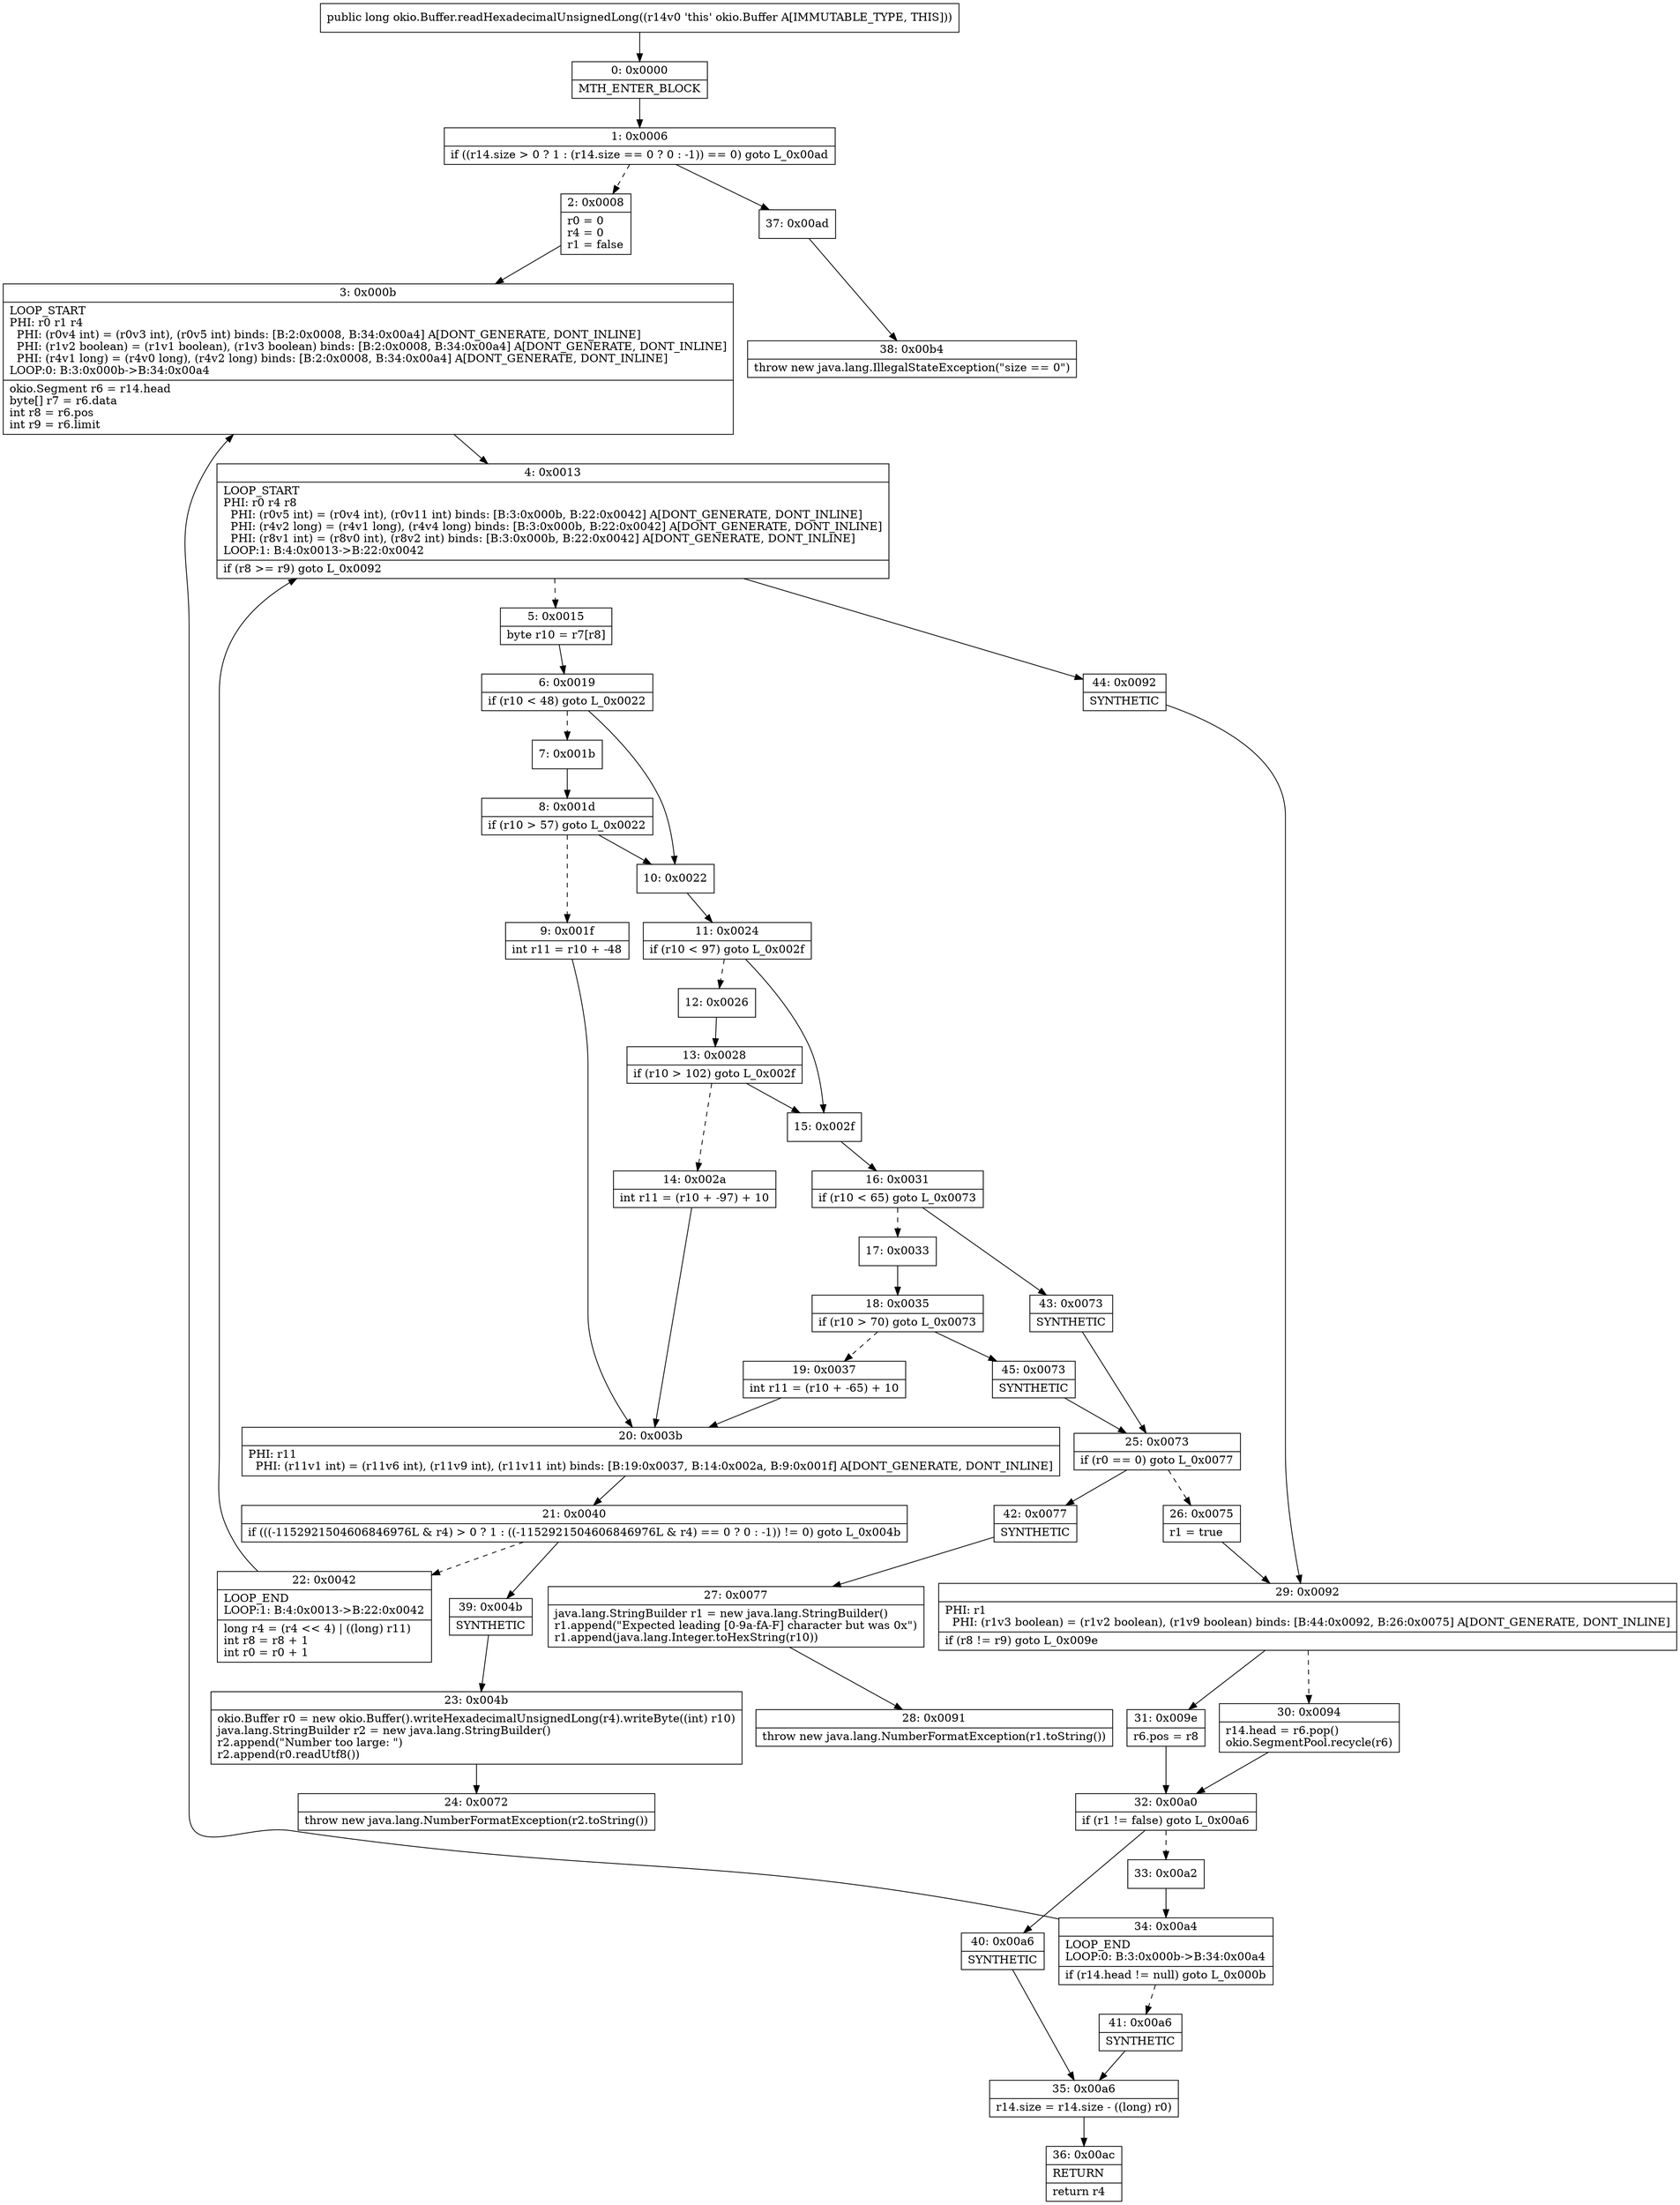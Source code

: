 digraph "CFG forokio.Buffer.readHexadecimalUnsignedLong()J" {
Node_0 [shape=record,label="{0\:\ 0x0000|MTH_ENTER_BLOCK\l}"];
Node_1 [shape=record,label="{1\:\ 0x0006|if ((r14.size \> 0 ? 1 : (r14.size == 0 ? 0 : \-1)) == 0) goto L_0x00ad\l}"];
Node_2 [shape=record,label="{2\:\ 0x0008|r0 = 0\lr4 = 0\lr1 = false\l}"];
Node_3 [shape=record,label="{3\:\ 0x000b|LOOP_START\lPHI: r0 r1 r4 \l  PHI: (r0v4 int) = (r0v3 int), (r0v5 int) binds: [B:2:0x0008, B:34:0x00a4] A[DONT_GENERATE, DONT_INLINE]\l  PHI: (r1v2 boolean) = (r1v1 boolean), (r1v3 boolean) binds: [B:2:0x0008, B:34:0x00a4] A[DONT_GENERATE, DONT_INLINE]\l  PHI: (r4v1 long) = (r4v0 long), (r4v2 long) binds: [B:2:0x0008, B:34:0x00a4] A[DONT_GENERATE, DONT_INLINE]\lLOOP:0: B:3:0x000b\-\>B:34:0x00a4\l|okio.Segment r6 = r14.head\lbyte[] r7 = r6.data\lint r8 = r6.pos\lint r9 = r6.limit\l}"];
Node_4 [shape=record,label="{4\:\ 0x0013|LOOP_START\lPHI: r0 r4 r8 \l  PHI: (r0v5 int) = (r0v4 int), (r0v11 int) binds: [B:3:0x000b, B:22:0x0042] A[DONT_GENERATE, DONT_INLINE]\l  PHI: (r4v2 long) = (r4v1 long), (r4v4 long) binds: [B:3:0x000b, B:22:0x0042] A[DONT_GENERATE, DONT_INLINE]\l  PHI: (r8v1 int) = (r8v0 int), (r8v2 int) binds: [B:3:0x000b, B:22:0x0042] A[DONT_GENERATE, DONT_INLINE]\lLOOP:1: B:4:0x0013\-\>B:22:0x0042\l|if (r8 \>= r9) goto L_0x0092\l}"];
Node_5 [shape=record,label="{5\:\ 0x0015|byte r10 = r7[r8]\l}"];
Node_6 [shape=record,label="{6\:\ 0x0019|if (r10 \< 48) goto L_0x0022\l}"];
Node_7 [shape=record,label="{7\:\ 0x001b}"];
Node_8 [shape=record,label="{8\:\ 0x001d|if (r10 \> 57) goto L_0x0022\l}"];
Node_9 [shape=record,label="{9\:\ 0x001f|int r11 = r10 + \-48\l}"];
Node_10 [shape=record,label="{10\:\ 0x0022}"];
Node_11 [shape=record,label="{11\:\ 0x0024|if (r10 \< 97) goto L_0x002f\l}"];
Node_12 [shape=record,label="{12\:\ 0x0026}"];
Node_13 [shape=record,label="{13\:\ 0x0028|if (r10 \> 102) goto L_0x002f\l}"];
Node_14 [shape=record,label="{14\:\ 0x002a|int r11 = (r10 + \-97) + 10\l}"];
Node_15 [shape=record,label="{15\:\ 0x002f}"];
Node_16 [shape=record,label="{16\:\ 0x0031|if (r10 \< 65) goto L_0x0073\l}"];
Node_17 [shape=record,label="{17\:\ 0x0033}"];
Node_18 [shape=record,label="{18\:\ 0x0035|if (r10 \> 70) goto L_0x0073\l}"];
Node_19 [shape=record,label="{19\:\ 0x0037|int r11 = (r10 + \-65) + 10\l}"];
Node_20 [shape=record,label="{20\:\ 0x003b|PHI: r11 \l  PHI: (r11v1 int) = (r11v6 int), (r11v9 int), (r11v11 int) binds: [B:19:0x0037, B:14:0x002a, B:9:0x001f] A[DONT_GENERATE, DONT_INLINE]\l}"];
Node_21 [shape=record,label="{21\:\ 0x0040|if (((\-1152921504606846976L & r4) \> 0 ? 1 : ((\-1152921504606846976L & r4) == 0 ? 0 : \-1)) != 0) goto L_0x004b\l}"];
Node_22 [shape=record,label="{22\:\ 0x0042|LOOP_END\lLOOP:1: B:4:0x0013\-\>B:22:0x0042\l|long r4 = (r4 \<\< 4) \| ((long) r11)\lint r8 = r8 + 1\lint r0 = r0 + 1\l}"];
Node_23 [shape=record,label="{23\:\ 0x004b|okio.Buffer r0 = new okio.Buffer().writeHexadecimalUnsignedLong(r4).writeByte((int) r10)\ljava.lang.StringBuilder r2 = new java.lang.StringBuilder()\lr2.append(\"Number too large: \")\lr2.append(r0.readUtf8())\l}"];
Node_24 [shape=record,label="{24\:\ 0x0072|throw new java.lang.NumberFormatException(r2.toString())\l}"];
Node_25 [shape=record,label="{25\:\ 0x0073|if (r0 == 0) goto L_0x0077\l}"];
Node_26 [shape=record,label="{26\:\ 0x0075|r1 = true\l}"];
Node_27 [shape=record,label="{27\:\ 0x0077|java.lang.StringBuilder r1 = new java.lang.StringBuilder()\lr1.append(\"Expected leading [0\-9a\-fA\-F] character but was 0x\")\lr1.append(java.lang.Integer.toHexString(r10))\l}"];
Node_28 [shape=record,label="{28\:\ 0x0091|throw new java.lang.NumberFormatException(r1.toString())\l}"];
Node_29 [shape=record,label="{29\:\ 0x0092|PHI: r1 \l  PHI: (r1v3 boolean) = (r1v2 boolean), (r1v9 boolean) binds: [B:44:0x0092, B:26:0x0075] A[DONT_GENERATE, DONT_INLINE]\l|if (r8 != r9) goto L_0x009e\l}"];
Node_30 [shape=record,label="{30\:\ 0x0094|r14.head = r6.pop()\lokio.SegmentPool.recycle(r6)\l}"];
Node_31 [shape=record,label="{31\:\ 0x009e|r6.pos = r8\l}"];
Node_32 [shape=record,label="{32\:\ 0x00a0|if (r1 != false) goto L_0x00a6\l}"];
Node_33 [shape=record,label="{33\:\ 0x00a2}"];
Node_34 [shape=record,label="{34\:\ 0x00a4|LOOP_END\lLOOP:0: B:3:0x000b\-\>B:34:0x00a4\l|if (r14.head != null) goto L_0x000b\l}"];
Node_35 [shape=record,label="{35\:\ 0x00a6|r14.size = r14.size \- ((long) r0)\l}"];
Node_36 [shape=record,label="{36\:\ 0x00ac|RETURN\l|return r4\l}"];
Node_37 [shape=record,label="{37\:\ 0x00ad}"];
Node_38 [shape=record,label="{38\:\ 0x00b4|throw new java.lang.IllegalStateException(\"size == 0\")\l}"];
Node_39 [shape=record,label="{39\:\ 0x004b|SYNTHETIC\l}"];
Node_40 [shape=record,label="{40\:\ 0x00a6|SYNTHETIC\l}"];
Node_41 [shape=record,label="{41\:\ 0x00a6|SYNTHETIC\l}"];
Node_42 [shape=record,label="{42\:\ 0x0077|SYNTHETIC\l}"];
Node_43 [shape=record,label="{43\:\ 0x0073|SYNTHETIC\l}"];
Node_44 [shape=record,label="{44\:\ 0x0092|SYNTHETIC\l}"];
Node_45 [shape=record,label="{45\:\ 0x0073|SYNTHETIC\l}"];
MethodNode[shape=record,label="{public long okio.Buffer.readHexadecimalUnsignedLong((r14v0 'this' okio.Buffer A[IMMUTABLE_TYPE, THIS])) }"];
MethodNode -> Node_0;
Node_0 -> Node_1;
Node_1 -> Node_2[style=dashed];
Node_1 -> Node_37;
Node_2 -> Node_3;
Node_3 -> Node_4;
Node_4 -> Node_5[style=dashed];
Node_4 -> Node_44;
Node_5 -> Node_6;
Node_6 -> Node_7[style=dashed];
Node_6 -> Node_10;
Node_7 -> Node_8;
Node_8 -> Node_9[style=dashed];
Node_8 -> Node_10;
Node_9 -> Node_20;
Node_10 -> Node_11;
Node_11 -> Node_12[style=dashed];
Node_11 -> Node_15;
Node_12 -> Node_13;
Node_13 -> Node_14[style=dashed];
Node_13 -> Node_15;
Node_14 -> Node_20;
Node_15 -> Node_16;
Node_16 -> Node_17[style=dashed];
Node_16 -> Node_43;
Node_17 -> Node_18;
Node_18 -> Node_19[style=dashed];
Node_18 -> Node_45;
Node_19 -> Node_20;
Node_20 -> Node_21;
Node_21 -> Node_22[style=dashed];
Node_21 -> Node_39;
Node_22 -> Node_4;
Node_23 -> Node_24;
Node_25 -> Node_26[style=dashed];
Node_25 -> Node_42;
Node_26 -> Node_29;
Node_27 -> Node_28;
Node_29 -> Node_30[style=dashed];
Node_29 -> Node_31;
Node_30 -> Node_32;
Node_31 -> Node_32;
Node_32 -> Node_33[style=dashed];
Node_32 -> Node_40;
Node_33 -> Node_34;
Node_34 -> Node_3;
Node_34 -> Node_41[style=dashed];
Node_35 -> Node_36;
Node_37 -> Node_38;
Node_39 -> Node_23;
Node_40 -> Node_35;
Node_41 -> Node_35;
Node_42 -> Node_27;
Node_43 -> Node_25;
Node_44 -> Node_29;
Node_45 -> Node_25;
}

